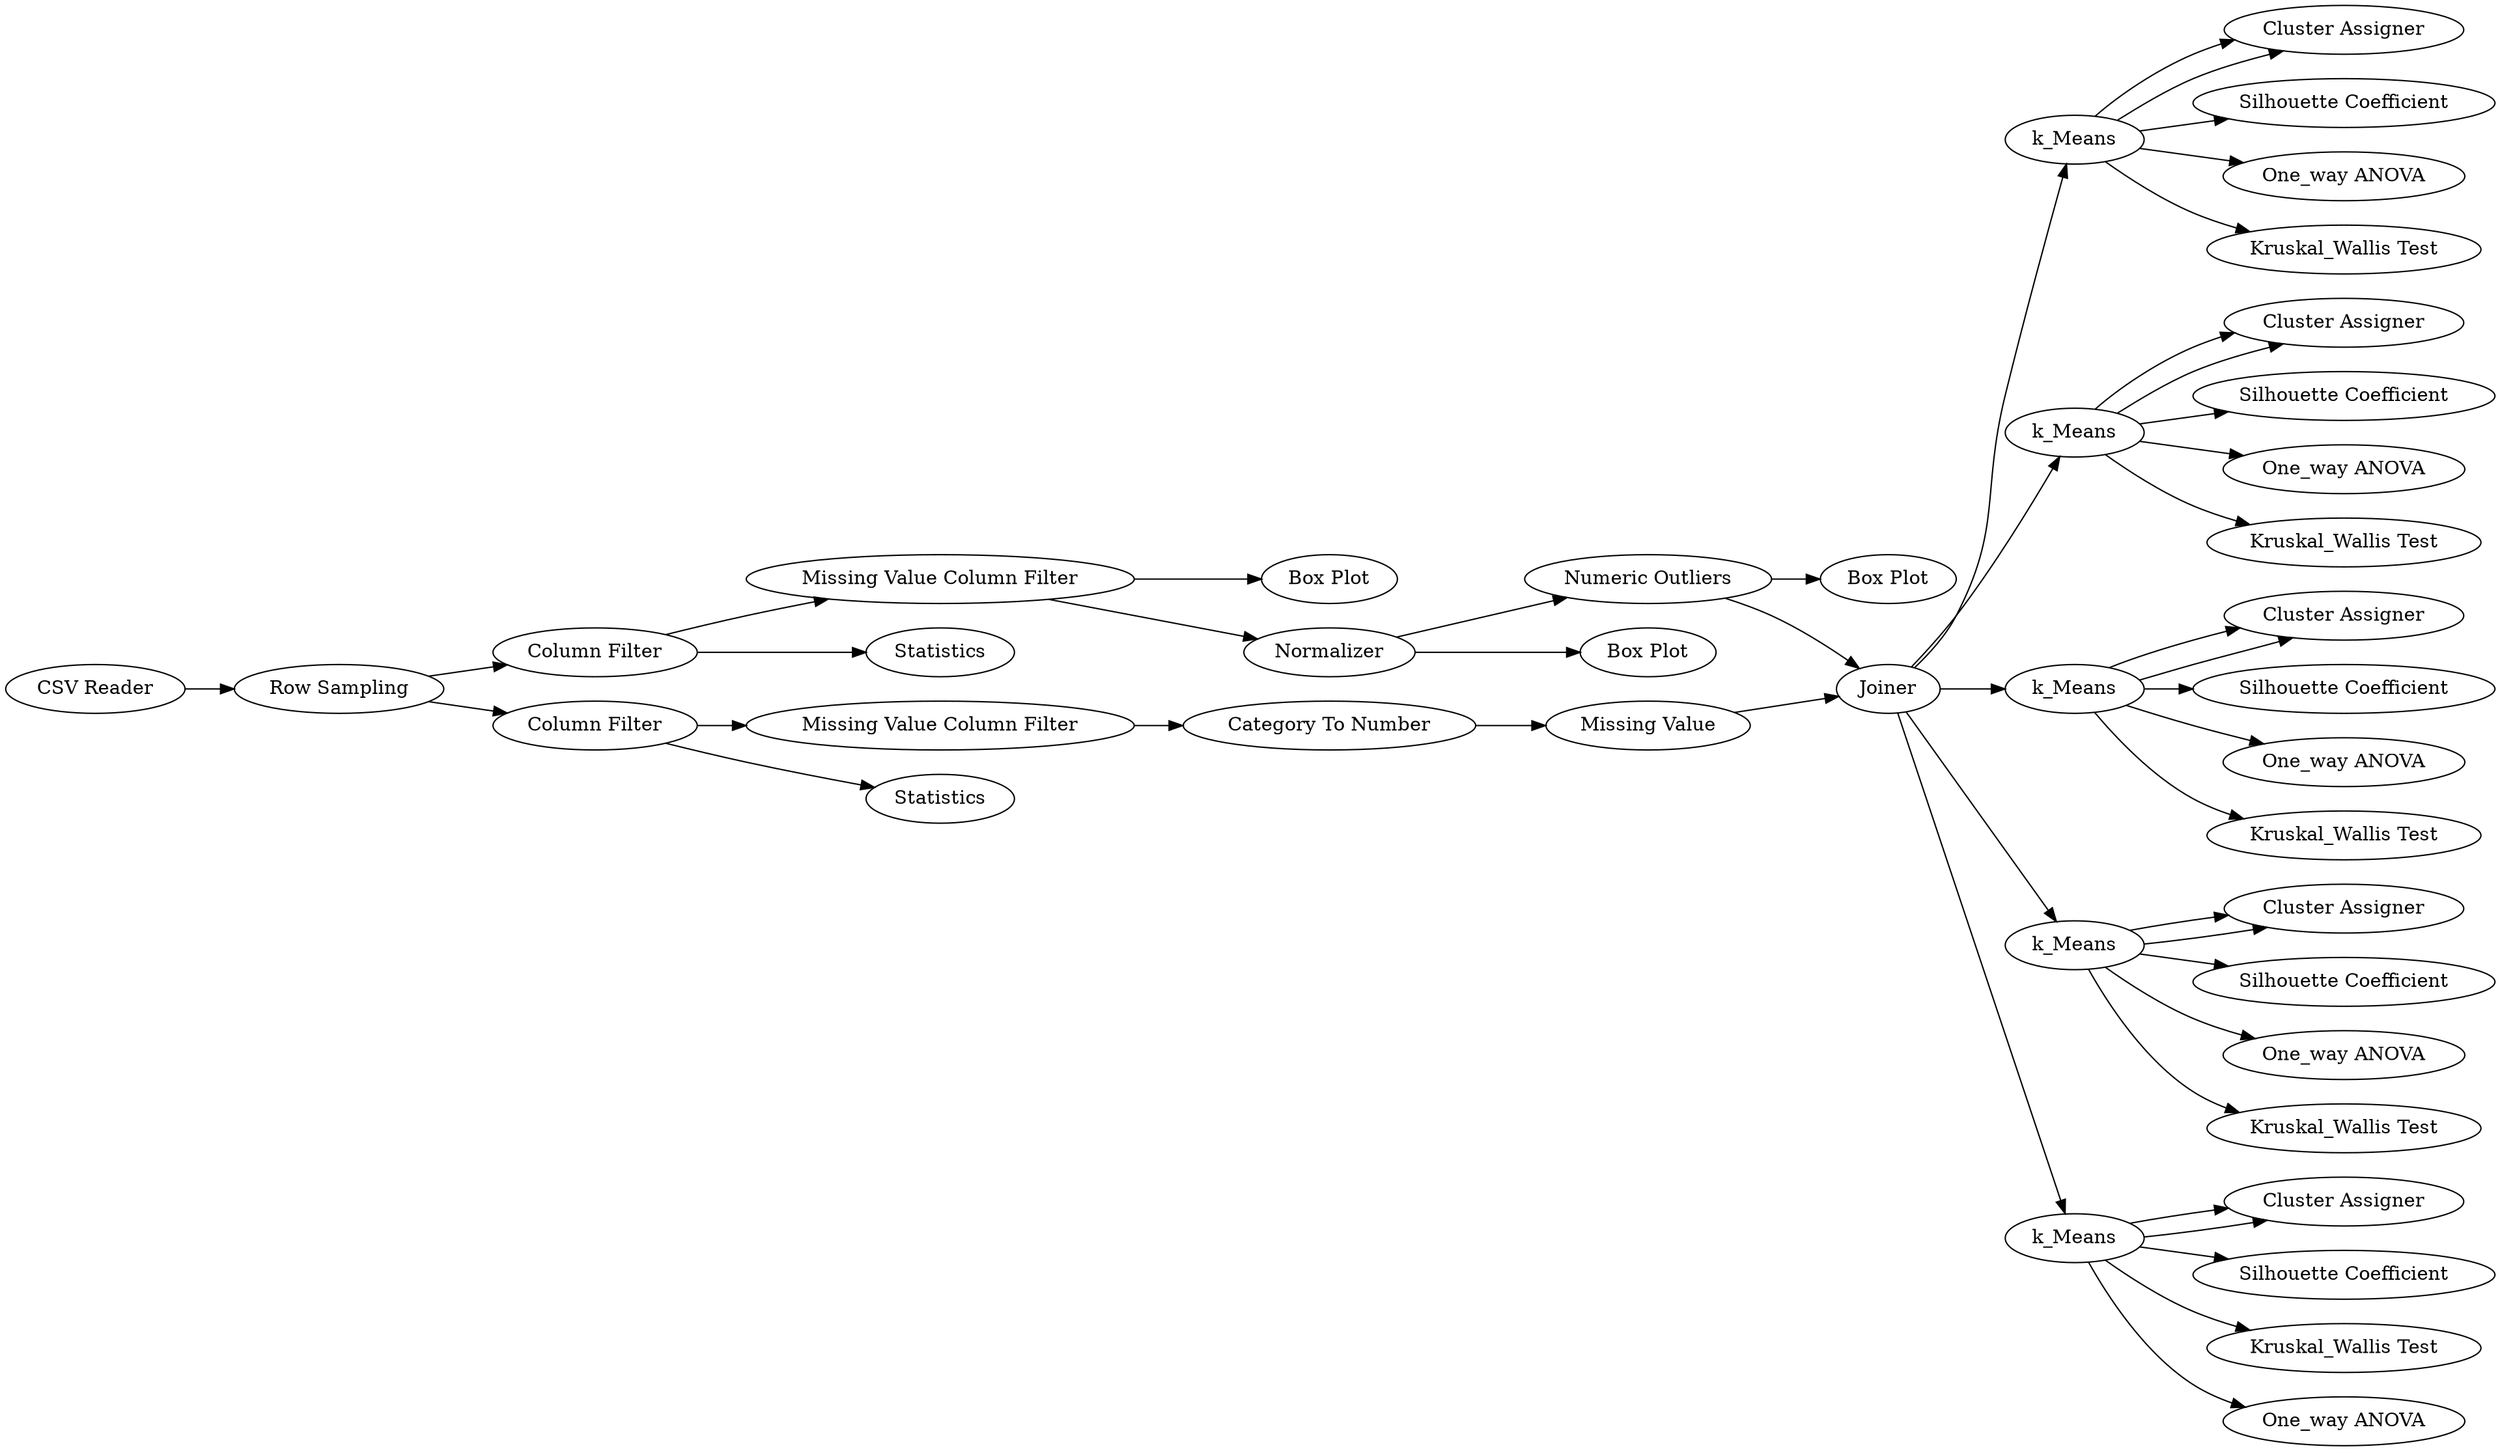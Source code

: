 digraph {
	1 [label="CSV Reader"]
	2 [label="Column Filter"]
	3 [label="Column Filter"]
	4 [label="Missing Value Column Filter"]
	5 [label="Missing Value Column Filter"]
	6 [label="Box Plot"]
	7 [label="Numeric Outliers"]
	8 [label=Normalizer]
	9 [label="Box Plot"]
	10 [label="Box Plot"]
	11 [label=Joiner]
	12 [label="Category To Number"]
	14 [label=k_Means]
	15 [label="Cluster Assigner"]
	16 [label="Missing Value"]
	17 [label=k_Means]
	18 [label="Cluster Assigner"]
	19 [label=k_Means]
	20 [label="Cluster Assigner"]
	21 [label=k_Means]
	22 [label="Cluster Assigner"]
	23 [label="Cluster Assigner"]
	24 [label=k_Means]
	26 [label=Statistics]
	27 [label=Statistics]
	28 [label="Silhouette Coefficient"]
	29 [label="Row Sampling"]
	30 [label="Silhouette Coefficient"]
	31 [label="Silhouette Coefficient"]
	32 [label="Silhouette Coefficient"]
	33 [label="Silhouette Coefficient"]
	35 [label="One_way ANOVA"]
	36 [label="One_way ANOVA"]
	37 [label="One_way ANOVA"]
	38 [label="One_way ANOVA"]
	39 [label="Kruskal_Wallis Test"]
	40 [label="One_way ANOVA"]
	41 [label="Kruskal_Wallis Test"]
	42 [label="Kruskal_Wallis Test"]
	43 [label="Kruskal_Wallis Test"]
	44 [label="Kruskal_Wallis Test"]
	1 -> 29
	2 -> 4
	2 -> 26
	3 -> 5
	3 -> 27
	4 -> 6
	4 -> 8
	5 -> 12
	7 -> 11
	7 -> 10
	8 -> 9
	8 -> 7
	11 -> 14
	11 -> 24
	11 -> 19
	11 -> 17
	11 -> 21
	12 -> 16
	14 -> 15
	14 -> 15
	14 -> 28
	14 -> 42
	14 -> 38
	16 -> 11
	17 -> 18
	17 -> 18
	17 -> 30
	17 -> 37
	17 -> 43
	19 -> 20
	19 -> 20
	19 -> 31
	19 -> 36
	19 -> 44
	21 -> 22
	21 -> 22
	21 -> 32
	21 -> 35
	21 -> 41
	24 -> 23
	24 -> 23
	24 -> 40
	24 -> 33
	24 -> 39
	29 -> 3
	29 -> 2
	rankdir=LR
}
